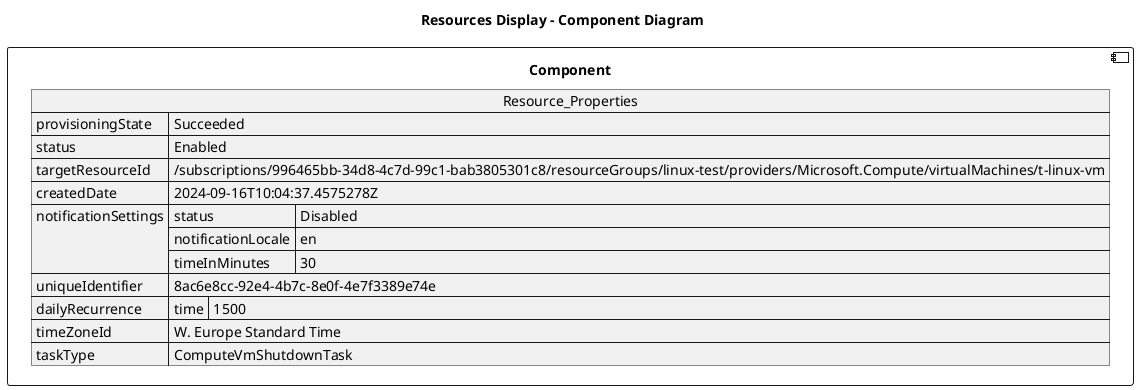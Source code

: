 @startuml

title Resources Display - Component Diagram

component Component {

json  Resource_Properties {
  "provisioningState": "Succeeded",
  "status": "Enabled",
  "targetResourceId": "/subscriptions/996465bb-34d8-4c7d-99c1-bab3805301c8/resourceGroups/linux-test/providers/Microsoft.Compute/virtualMachines/t-linux-vm",
  "createdDate": "2024-09-16T10:04:37.4575278Z",
  "notificationSettings": {
    "status": "Disabled",
    "notificationLocale": "en",
    "timeInMinutes": 30
  },
  "uniqueIdentifier": "8ac6e8cc-92e4-4b7c-8e0f-4e7f3389e74e",
  "dailyRecurrence": {
    "time": "1500"
  },
  "timeZoneId": "W. Europe Standard Time",
  "taskType": "ComputeVmShutdownTask"
}
}
@enduml
